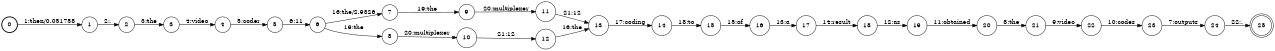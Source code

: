 digraph FST {
rankdir = LR;
size = "8.5,11";
label = "";
center = 1;
orientation = Portrait;
ranksep = "0.4";
nodesep = "0.25";
0 [label = "0", shape = circle, style = bold, fontsize = 14]
	0 -> 1 [label = "1:then/0.051758", fontsize = 14];
1 [label = "1", shape = circle, style = solid, fontsize = 14]
	1 -> 2 [label = "2:,", fontsize = 14];
2 [label = "2", shape = circle, style = solid, fontsize = 14]
	2 -> 3 [label = "3:the", fontsize = 14];
3 [label = "3", shape = circle, style = solid, fontsize = 14]
	3 -> 4 [label = "4:video", fontsize = 14];
4 [label = "4", shape = circle, style = solid, fontsize = 14]
	4 -> 5 [label = "5:coder", fontsize = 14];
5 [label = "5", shape = circle, style = solid, fontsize = 14]
	5 -> 6 [label = "6:11", fontsize = 14];
6 [label = "6", shape = circle, style = solid, fontsize = 14]
	6 -> 7 [label = "16:the/2.9326", fontsize = 14];
	6 -> 8 [label = "19:the", fontsize = 14];
7 [label = "7", shape = circle, style = solid, fontsize = 14]
	7 -> 9 [label = "19:the", fontsize = 14];
8 [label = "8", shape = circle, style = solid, fontsize = 14]
	8 -> 10 [label = "20:multiplexer", fontsize = 14];
9 [label = "9", shape = circle, style = solid, fontsize = 14]
	9 -> 11 [label = "20:multiplexer", fontsize = 14];
10 [label = "10", shape = circle, style = solid, fontsize = 14]
	10 -> 12 [label = "21:12", fontsize = 14];
11 [label = "11", shape = circle, style = solid, fontsize = 14]
	11 -> 13 [label = "21:12", fontsize = 14];
12 [label = "12", shape = circle, style = solid, fontsize = 14]
	12 -> 13 [label = "16:the", fontsize = 14];
13 [label = "13", shape = circle, style = solid, fontsize = 14]
	13 -> 14 [label = "17:coding", fontsize = 14];
14 [label = "14", shape = circle, style = solid, fontsize = 14]
	14 -> 15 [label = "18:to", fontsize = 14];
15 [label = "15", shape = circle, style = solid, fontsize = 14]
	15 -> 16 [label = "15:of", fontsize = 14];
16 [label = "16", shape = circle, style = solid, fontsize = 14]
	16 -> 17 [label = "13:a", fontsize = 14];
17 [label = "17", shape = circle, style = solid, fontsize = 14]
	17 -> 18 [label = "14:result", fontsize = 14];
18 [label = "18", shape = circle, style = solid, fontsize = 14]
	18 -> 19 [label = "12:as", fontsize = 14];
19 [label = "19", shape = circle, style = solid, fontsize = 14]
	19 -> 20 [label = "11:obtained", fontsize = 14];
20 [label = "20", shape = circle, style = solid, fontsize = 14]
	20 -> 21 [label = "8:the", fontsize = 14];
21 [label = "21", shape = circle, style = solid, fontsize = 14]
	21 -> 22 [label = "9:video", fontsize = 14];
22 [label = "22", shape = circle, style = solid, fontsize = 14]
	22 -> 23 [label = "10:codes", fontsize = 14];
23 [label = "23", shape = circle, style = solid, fontsize = 14]
	23 -> 24 [label = "7:outputs", fontsize = 14];
24 [label = "24", shape = circle, style = solid, fontsize = 14]
	24 -> 25 [label = "22:.", fontsize = 14];
25 [label = "25", shape = doublecircle, style = solid, fontsize = 14]
}
